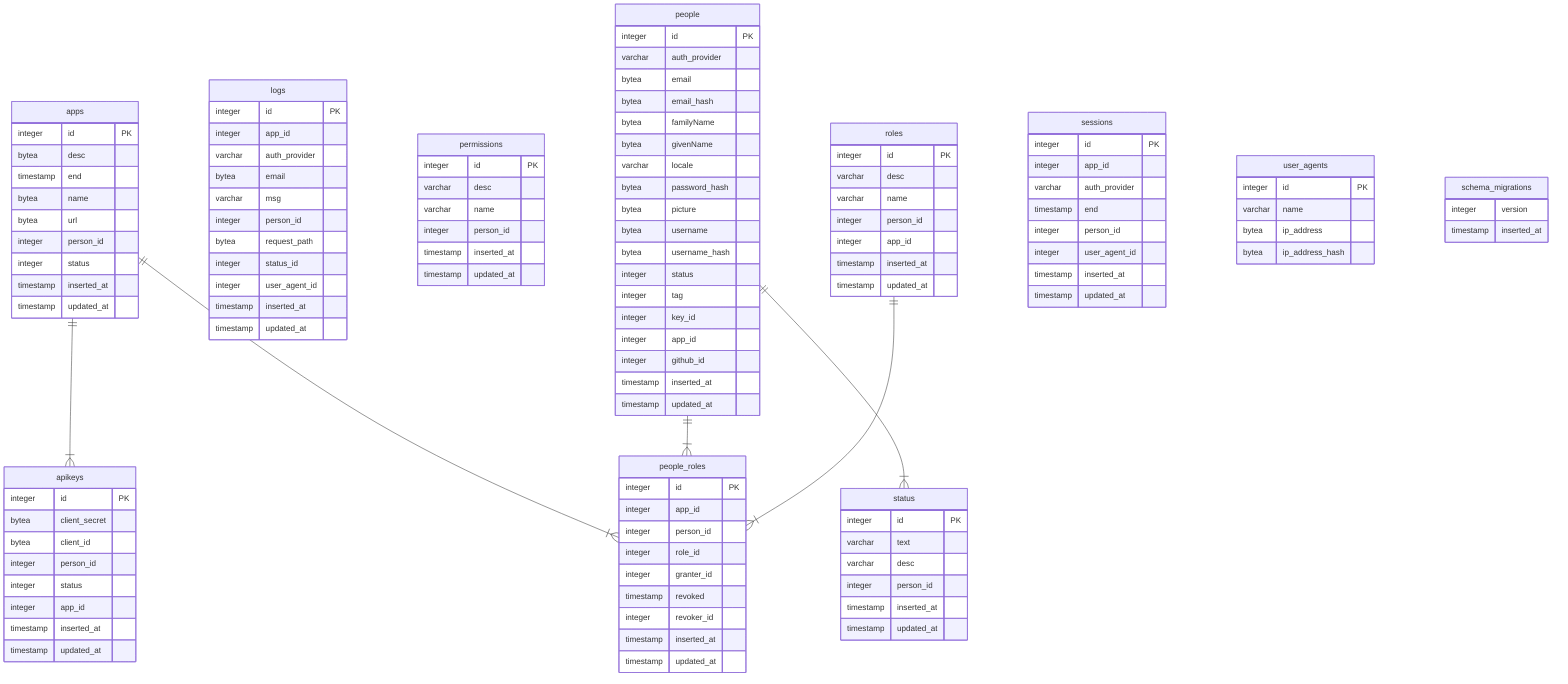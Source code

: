 erDiagram
  apikeys {
    integer id PK
    bytea client_secret
    bytea client_id
    integer person_id
    integer status
    integer app_id
    timestamp inserted_at
    timestamp updated_at
  }
  apps {
    integer id PK
    bytea desc
    timestamp end
    bytea name
    bytea url
    integer person_id
    integer status
    timestamp inserted_at
    timestamp updated_at
  }
  logs {
    integer id PK
    integer app_id
    varchar auth_provider
    bytea email
    varchar msg
    integer person_id
    bytea request_path
    integer status_id
    integer user_agent_id
    timestamp inserted_at
    timestamp updated_at
  }
  people_roles {
    integer id PK
    integer app_id
    integer person_id
    integer role_id
    integer granter_id
    timestamp revoked
    integer revoker_id
    timestamp inserted_at
    timestamp updated_at
  }
  permissions {
    integer id PK
    varchar desc
    varchar name
    integer person_id
    timestamp inserted_at
    timestamp updated_at
  }
  people {
    integer id PK
    varchar auth_provider
    bytea email
    bytea email_hash
    bytea familyName
    bytea givenName
    varchar locale
    bytea password_hash
    bytea picture
    bytea username
    bytea username_hash
    integer status
    integer tag
    integer key_id
    integer app_id
    integer github_id
    timestamp inserted_at
    timestamp updated_at
  }
  roles {
    integer id PK
    varchar desc
    varchar name
    integer person_id
    integer app_id
    timestamp inserted_at
    timestamp updated_at
  }
  sessions {
    integer id PK
    integer app_id
    varchar auth_provider
    timestamp end
    integer person_id
    integer user_agent_id
    timestamp inserted_at
    timestamp updated_at
  }
  status {
    integer id PK
    varchar text
    varchar desc
    integer person_id
    timestamp inserted_at
    timestamp updated_at
  }
  user_agents {
    integer id PK
    varchar name
    bytea ip_address
    bytea ip_address_hash
  }
  schema_migrations {
    integer version
    timestamp inserted_at
  }
  apps ||--|{ apikeys : ""
  apps ||--|{ people_roles : ""
  people ||--|{ people_roles : ""
  people ||--|{ status : ""
  roles ||--|{ people_roles : ""